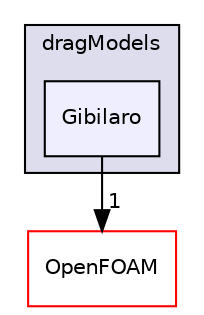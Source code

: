 digraph "src/phaseSystemModels/reactingEulerFoam/interfacialModels/dragModels/Gibilaro" {
  bgcolor=transparent;
  compound=true
  node [ fontsize="10", fontname="Helvetica"];
  edge [ labelfontsize="10", labelfontname="Helvetica"];
  subgraph clusterdir_326a3023cc127b39f379d1d16589515e {
    graph [ bgcolor="#ddddee", pencolor="black", label="dragModels" fontname="Helvetica", fontsize="10", URL="dir_326a3023cc127b39f379d1d16589515e.html"]
  dir_2e2eb2b22afec9714dd9ad9b156413d3 [shape=box, label="Gibilaro", style="filled", fillcolor="#eeeeff", pencolor="black", URL="dir_2e2eb2b22afec9714dd9ad9b156413d3.html"];
  }
  dir_c5473ff19b20e6ec4dfe5c310b3778a8 [shape=box label="OpenFOAM" color="red" URL="dir_c5473ff19b20e6ec4dfe5c310b3778a8.html"];
  dir_2e2eb2b22afec9714dd9ad9b156413d3->dir_c5473ff19b20e6ec4dfe5c310b3778a8 [headlabel="1", labeldistance=1.5 headhref="dir_003091_002151.html"];
}
